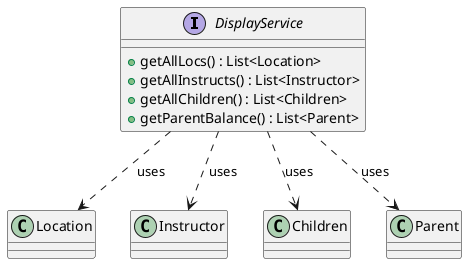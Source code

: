 
@startuml
interface DisplayService {
    + getAllLocs() : List<Location>
    + getAllInstructs() : List<Instructor>
    + getAllChildren() : List<Children>
    + getParentBalance() : List<Parent>
}

class Location {
}

class Instructor {
}

class Children {
}

class Parent {
}

DisplayService ..> Location : uses
DisplayService ..> Instructor : uses
DisplayService ..> Children : uses
DisplayService ..> Parent : uses

@enduml

